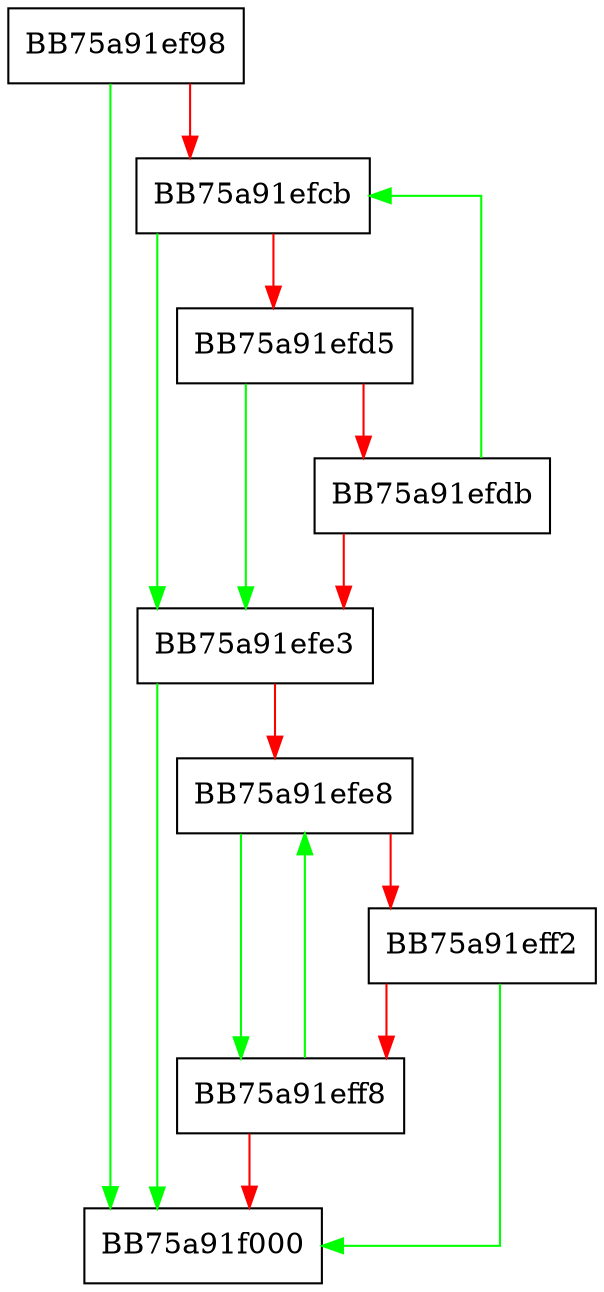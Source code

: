 digraph parent_path {
  node [shape="box"];
  graph [splines=ortho];
  BB75a91ef98 -> BB75a91f000 [color="green"];
  BB75a91ef98 -> BB75a91efcb [color="red"];
  BB75a91efcb -> BB75a91efe3 [color="green"];
  BB75a91efcb -> BB75a91efd5 [color="red"];
  BB75a91efd5 -> BB75a91efe3 [color="green"];
  BB75a91efd5 -> BB75a91efdb [color="red"];
  BB75a91efdb -> BB75a91efcb [color="green"];
  BB75a91efdb -> BB75a91efe3 [color="red"];
  BB75a91efe3 -> BB75a91f000 [color="green"];
  BB75a91efe3 -> BB75a91efe8 [color="red"];
  BB75a91efe8 -> BB75a91eff8 [color="green"];
  BB75a91efe8 -> BB75a91eff2 [color="red"];
  BB75a91eff2 -> BB75a91f000 [color="green"];
  BB75a91eff2 -> BB75a91eff8 [color="red"];
  BB75a91eff8 -> BB75a91efe8 [color="green"];
  BB75a91eff8 -> BB75a91f000 [color="red"];
}